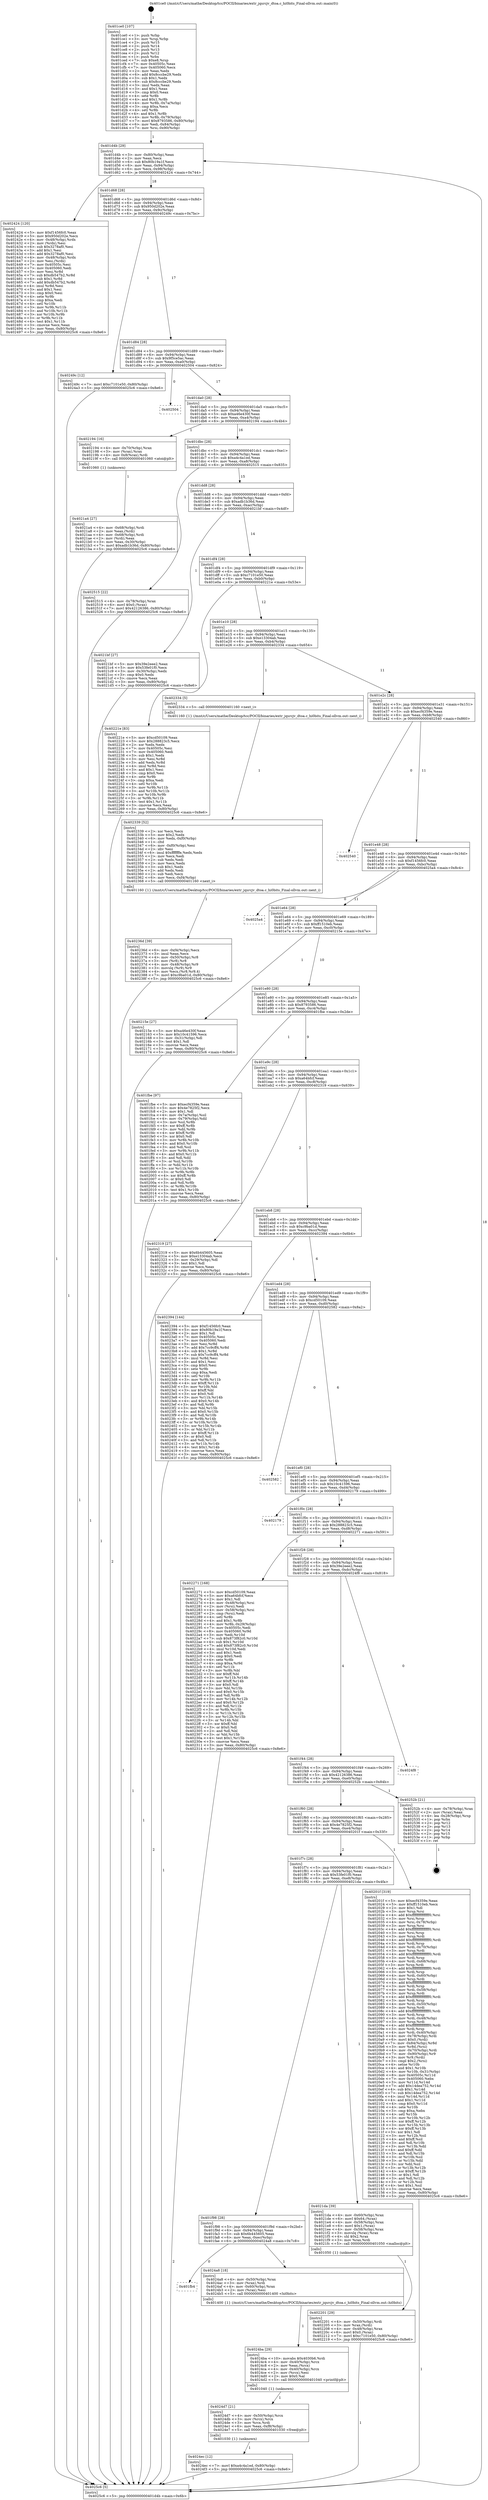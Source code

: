 digraph "0x401ce0" {
  label = "0x401ce0 (/mnt/c/Users/mathe/Desktop/tcc/POCII/binaries/extr_jqsrcjv_dtoa.c_hi0bits_Final-ollvm.out::main(0))"
  labelloc = "t"
  node[shape=record]

  Entry [label="",width=0.3,height=0.3,shape=circle,fillcolor=black,style=filled]
  "0x401d4b" [label="{
     0x401d4b [29]\l
     | [instrs]\l
     &nbsp;&nbsp;0x401d4b \<+3\>: mov -0x80(%rbp),%eax\l
     &nbsp;&nbsp;0x401d4e \<+2\>: mov %eax,%ecx\l
     &nbsp;&nbsp;0x401d50 \<+6\>: sub $0x80b19a1f,%ecx\l
     &nbsp;&nbsp;0x401d56 \<+6\>: mov %eax,-0x94(%rbp)\l
     &nbsp;&nbsp;0x401d5c \<+6\>: mov %ecx,-0x98(%rbp)\l
     &nbsp;&nbsp;0x401d62 \<+6\>: je 0000000000402424 \<main+0x744\>\l
  }"]
  "0x402424" [label="{
     0x402424 [120]\l
     | [instrs]\l
     &nbsp;&nbsp;0x402424 \<+5\>: mov $0xf1456fc0,%eax\l
     &nbsp;&nbsp;0x402429 \<+5\>: mov $0x950d202e,%ecx\l
     &nbsp;&nbsp;0x40242e \<+4\>: mov -0x48(%rbp),%rdx\l
     &nbsp;&nbsp;0x402432 \<+2\>: mov (%rdx),%esi\l
     &nbsp;&nbsp;0x402434 \<+6\>: sub $0x3278af0,%esi\l
     &nbsp;&nbsp;0x40243a \<+3\>: add $0x1,%esi\l
     &nbsp;&nbsp;0x40243d \<+6\>: add $0x3278af0,%esi\l
     &nbsp;&nbsp;0x402443 \<+4\>: mov -0x48(%rbp),%rdx\l
     &nbsp;&nbsp;0x402447 \<+2\>: mov %esi,(%rdx)\l
     &nbsp;&nbsp;0x402449 \<+7\>: mov 0x40505c,%esi\l
     &nbsp;&nbsp;0x402450 \<+7\>: mov 0x405060,%edi\l
     &nbsp;&nbsp;0x402457 \<+3\>: mov %esi,%r8d\l
     &nbsp;&nbsp;0x40245a \<+7\>: sub $0xdb547b2,%r8d\l
     &nbsp;&nbsp;0x402461 \<+4\>: sub $0x1,%r8d\l
     &nbsp;&nbsp;0x402465 \<+7\>: add $0xdb547b2,%r8d\l
     &nbsp;&nbsp;0x40246c \<+4\>: imul %r8d,%esi\l
     &nbsp;&nbsp;0x402470 \<+3\>: and $0x1,%esi\l
     &nbsp;&nbsp;0x402473 \<+3\>: cmp $0x0,%esi\l
     &nbsp;&nbsp;0x402476 \<+4\>: sete %r9b\l
     &nbsp;&nbsp;0x40247a \<+3\>: cmp $0xa,%edi\l
     &nbsp;&nbsp;0x40247d \<+4\>: setl %r10b\l
     &nbsp;&nbsp;0x402481 \<+3\>: mov %r9b,%r11b\l
     &nbsp;&nbsp;0x402484 \<+3\>: and %r10b,%r11b\l
     &nbsp;&nbsp;0x402487 \<+3\>: xor %r10b,%r9b\l
     &nbsp;&nbsp;0x40248a \<+3\>: or %r9b,%r11b\l
     &nbsp;&nbsp;0x40248d \<+4\>: test $0x1,%r11b\l
     &nbsp;&nbsp;0x402491 \<+3\>: cmovne %ecx,%eax\l
     &nbsp;&nbsp;0x402494 \<+3\>: mov %eax,-0x80(%rbp)\l
     &nbsp;&nbsp;0x402497 \<+5\>: jmp 00000000004025c6 \<main+0x8e6\>\l
  }"]
  "0x401d68" [label="{
     0x401d68 [28]\l
     | [instrs]\l
     &nbsp;&nbsp;0x401d68 \<+5\>: jmp 0000000000401d6d \<main+0x8d\>\l
     &nbsp;&nbsp;0x401d6d \<+6\>: mov -0x94(%rbp),%eax\l
     &nbsp;&nbsp;0x401d73 \<+5\>: sub $0x950d202e,%eax\l
     &nbsp;&nbsp;0x401d78 \<+6\>: mov %eax,-0x9c(%rbp)\l
     &nbsp;&nbsp;0x401d7e \<+6\>: je 000000000040249c \<main+0x7bc\>\l
  }"]
  Exit [label="",width=0.3,height=0.3,shape=circle,fillcolor=black,style=filled,peripheries=2]
  "0x40249c" [label="{
     0x40249c [12]\l
     | [instrs]\l
     &nbsp;&nbsp;0x40249c \<+7\>: movl $0xc7101e50,-0x80(%rbp)\l
     &nbsp;&nbsp;0x4024a3 \<+5\>: jmp 00000000004025c6 \<main+0x8e6\>\l
  }"]
  "0x401d84" [label="{
     0x401d84 [28]\l
     | [instrs]\l
     &nbsp;&nbsp;0x401d84 \<+5\>: jmp 0000000000401d89 \<main+0xa9\>\l
     &nbsp;&nbsp;0x401d89 \<+6\>: mov -0x94(%rbp),%eax\l
     &nbsp;&nbsp;0x401d8f \<+5\>: sub $0x9f5ce5ac,%eax\l
     &nbsp;&nbsp;0x401d94 \<+6\>: mov %eax,-0xa0(%rbp)\l
     &nbsp;&nbsp;0x401d9a \<+6\>: je 0000000000402504 \<main+0x824\>\l
  }"]
  "0x4024ec" [label="{
     0x4024ec [12]\l
     | [instrs]\l
     &nbsp;&nbsp;0x4024ec \<+7\>: movl $0xa4c4a1ed,-0x80(%rbp)\l
     &nbsp;&nbsp;0x4024f3 \<+5\>: jmp 00000000004025c6 \<main+0x8e6\>\l
  }"]
  "0x402504" [label="{
     0x402504\l
  }", style=dashed]
  "0x401da0" [label="{
     0x401da0 [28]\l
     | [instrs]\l
     &nbsp;&nbsp;0x401da0 \<+5\>: jmp 0000000000401da5 \<main+0xc5\>\l
     &nbsp;&nbsp;0x401da5 \<+6\>: mov -0x94(%rbp),%eax\l
     &nbsp;&nbsp;0x401dab \<+5\>: sub $0xa46e430f,%eax\l
     &nbsp;&nbsp;0x401db0 \<+6\>: mov %eax,-0xa4(%rbp)\l
     &nbsp;&nbsp;0x401db6 \<+6\>: je 0000000000402194 \<main+0x4b4\>\l
  }"]
  "0x4024d7" [label="{
     0x4024d7 [21]\l
     | [instrs]\l
     &nbsp;&nbsp;0x4024d7 \<+4\>: mov -0x50(%rbp),%rcx\l
     &nbsp;&nbsp;0x4024db \<+3\>: mov (%rcx),%rcx\l
     &nbsp;&nbsp;0x4024de \<+3\>: mov %rcx,%rdi\l
     &nbsp;&nbsp;0x4024e1 \<+6\>: mov %eax,-0xf8(%rbp)\l
     &nbsp;&nbsp;0x4024e7 \<+5\>: call 0000000000401030 \<free@plt\>\l
     | [calls]\l
     &nbsp;&nbsp;0x401030 \{1\} (unknown)\l
  }"]
  "0x402194" [label="{
     0x402194 [16]\l
     | [instrs]\l
     &nbsp;&nbsp;0x402194 \<+4\>: mov -0x70(%rbp),%rax\l
     &nbsp;&nbsp;0x402198 \<+3\>: mov (%rax),%rax\l
     &nbsp;&nbsp;0x40219b \<+4\>: mov 0x8(%rax),%rdi\l
     &nbsp;&nbsp;0x40219f \<+5\>: call 0000000000401060 \<atoi@plt\>\l
     | [calls]\l
     &nbsp;&nbsp;0x401060 \{1\} (unknown)\l
  }"]
  "0x401dbc" [label="{
     0x401dbc [28]\l
     | [instrs]\l
     &nbsp;&nbsp;0x401dbc \<+5\>: jmp 0000000000401dc1 \<main+0xe1\>\l
     &nbsp;&nbsp;0x401dc1 \<+6\>: mov -0x94(%rbp),%eax\l
     &nbsp;&nbsp;0x401dc7 \<+5\>: sub $0xa4c4a1ed,%eax\l
     &nbsp;&nbsp;0x401dcc \<+6\>: mov %eax,-0xa8(%rbp)\l
     &nbsp;&nbsp;0x401dd2 \<+6\>: je 0000000000402515 \<main+0x835\>\l
  }"]
  "0x4024ba" [label="{
     0x4024ba [29]\l
     | [instrs]\l
     &nbsp;&nbsp;0x4024ba \<+10\>: movabs $0x4030b6,%rdi\l
     &nbsp;&nbsp;0x4024c4 \<+4\>: mov -0x40(%rbp),%rcx\l
     &nbsp;&nbsp;0x4024c8 \<+2\>: mov %eax,(%rcx)\l
     &nbsp;&nbsp;0x4024ca \<+4\>: mov -0x40(%rbp),%rcx\l
     &nbsp;&nbsp;0x4024ce \<+2\>: mov (%rcx),%esi\l
     &nbsp;&nbsp;0x4024d0 \<+2\>: mov $0x0,%al\l
     &nbsp;&nbsp;0x4024d2 \<+5\>: call 0000000000401040 \<printf@plt\>\l
     | [calls]\l
     &nbsp;&nbsp;0x401040 \{1\} (unknown)\l
  }"]
  "0x402515" [label="{
     0x402515 [22]\l
     | [instrs]\l
     &nbsp;&nbsp;0x402515 \<+4\>: mov -0x78(%rbp),%rax\l
     &nbsp;&nbsp;0x402519 \<+6\>: movl $0x0,(%rax)\l
     &nbsp;&nbsp;0x40251f \<+7\>: movl $0x42126386,-0x80(%rbp)\l
     &nbsp;&nbsp;0x402526 \<+5\>: jmp 00000000004025c6 \<main+0x8e6\>\l
  }"]
  "0x401dd8" [label="{
     0x401dd8 [28]\l
     | [instrs]\l
     &nbsp;&nbsp;0x401dd8 \<+5\>: jmp 0000000000401ddd \<main+0xfd\>\l
     &nbsp;&nbsp;0x401ddd \<+6\>: mov -0x94(%rbp),%eax\l
     &nbsp;&nbsp;0x401de3 \<+5\>: sub $0xadb1b36d,%eax\l
     &nbsp;&nbsp;0x401de8 \<+6\>: mov %eax,-0xac(%rbp)\l
     &nbsp;&nbsp;0x401dee \<+6\>: je 00000000004021bf \<main+0x4df\>\l
  }"]
  "0x401fb4" [label="{
     0x401fb4\l
  }", style=dashed]
  "0x4021bf" [label="{
     0x4021bf [27]\l
     | [instrs]\l
     &nbsp;&nbsp;0x4021bf \<+5\>: mov $0x39e2eee2,%eax\l
     &nbsp;&nbsp;0x4021c4 \<+5\>: mov $0x53fe01f0,%ecx\l
     &nbsp;&nbsp;0x4021c9 \<+3\>: mov -0x30(%rbp),%edx\l
     &nbsp;&nbsp;0x4021cc \<+3\>: cmp $0x0,%edx\l
     &nbsp;&nbsp;0x4021cf \<+3\>: cmove %ecx,%eax\l
     &nbsp;&nbsp;0x4021d2 \<+3\>: mov %eax,-0x80(%rbp)\l
     &nbsp;&nbsp;0x4021d5 \<+5\>: jmp 00000000004025c6 \<main+0x8e6\>\l
  }"]
  "0x401df4" [label="{
     0x401df4 [28]\l
     | [instrs]\l
     &nbsp;&nbsp;0x401df4 \<+5\>: jmp 0000000000401df9 \<main+0x119\>\l
     &nbsp;&nbsp;0x401df9 \<+6\>: mov -0x94(%rbp),%eax\l
     &nbsp;&nbsp;0x401dff \<+5\>: sub $0xc7101e50,%eax\l
     &nbsp;&nbsp;0x401e04 \<+6\>: mov %eax,-0xb0(%rbp)\l
     &nbsp;&nbsp;0x401e0a \<+6\>: je 000000000040221e \<main+0x53e\>\l
  }"]
  "0x4024a8" [label="{
     0x4024a8 [18]\l
     | [instrs]\l
     &nbsp;&nbsp;0x4024a8 \<+4\>: mov -0x50(%rbp),%rax\l
     &nbsp;&nbsp;0x4024ac \<+3\>: mov (%rax),%rdi\l
     &nbsp;&nbsp;0x4024af \<+4\>: mov -0x60(%rbp),%rax\l
     &nbsp;&nbsp;0x4024b3 \<+2\>: mov (%rax),%esi\l
     &nbsp;&nbsp;0x4024b5 \<+5\>: call 0000000000401400 \<hi0bits\>\l
     | [calls]\l
     &nbsp;&nbsp;0x401400 \{1\} (/mnt/c/Users/mathe/Desktop/tcc/POCII/binaries/extr_jqsrcjv_dtoa.c_hi0bits_Final-ollvm.out::hi0bits)\l
  }"]
  "0x40221e" [label="{
     0x40221e [83]\l
     | [instrs]\l
     &nbsp;&nbsp;0x40221e \<+5\>: mov $0xcd50109,%eax\l
     &nbsp;&nbsp;0x402223 \<+5\>: mov $0x288823c5,%ecx\l
     &nbsp;&nbsp;0x402228 \<+2\>: xor %edx,%edx\l
     &nbsp;&nbsp;0x40222a \<+7\>: mov 0x40505c,%esi\l
     &nbsp;&nbsp;0x402231 \<+7\>: mov 0x405060,%edi\l
     &nbsp;&nbsp;0x402238 \<+3\>: sub $0x1,%edx\l
     &nbsp;&nbsp;0x40223b \<+3\>: mov %esi,%r8d\l
     &nbsp;&nbsp;0x40223e \<+3\>: add %edx,%r8d\l
     &nbsp;&nbsp;0x402241 \<+4\>: imul %r8d,%esi\l
     &nbsp;&nbsp;0x402245 \<+3\>: and $0x1,%esi\l
     &nbsp;&nbsp;0x402248 \<+3\>: cmp $0x0,%esi\l
     &nbsp;&nbsp;0x40224b \<+4\>: sete %r9b\l
     &nbsp;&nbsp;0x40224f \<+3\>: cmp $0xa,%edi\l
     &nbsp;&nbsp;0x402252 \<+4\>: setl %r10b\l
     &nbsp;&nbsp;0x402256 \<+3\>: mov %r9b,%r11b\l
     &nbsp;&nbsp;0x402259 \<+3\>: and %r10b,%r11b\l
     &nbsp;&nbsp;0x40225c \<+3\>: xor %r10b,%r9b\l
     &nbsp;&nbsp;0x40225f \<+3\>: or %r9b,%r11b\l
     &nbsp;&nbsp;0x402262 \<+4\>: test $0x1,%r11b\l
     &nbsp;&nbsp;0x402266 \<+3\>: cmovne %ecx,%eax\l
     &nbsp;&nbsp;0x402269 \<+3\>: mov %eax,-0x80(%rbp)\l
     &nbsp;&nbsp;0x40226c \<+5\>: jmp 00000000004025c6 \<main+0x8e6\>\l
  }"]
  "0x401e10" [label="{
     0x401e10 [28]\l
     | [instrs]\l
     &nbsp;&nbsp;0x401e10 \<+5\>: jmp 0000000000401e15 \<main+0x135\>\l
     &nbsp;&nbsp;0x401e15 \<+6\>: mov -0x94(%rbp),%eax\l
     &nbsp;&nbsp;0x401e1b \<+5\>: sub $0xe13304ab,%eax\l
     &nbsp;&nbsp;0x401e20 \<+6\>: mov %eax,-0xb4(%rbp)\l
     &nbsp;&nbsp;0x401e26 \<+6\>: je 0000000000402334 \<main+0x654\>\l
  }"]
  "0x40236d" [label="{
     0x40236d [39]\l
     | [instrs]\l
     &nbsp;&nbsp;0x40236d \<+6\>: mov -0xf4(%rbp),%ecx\l
     &nbsp;&nbsp;0x402373 \<+3\>: imul %eax,%ecx\l
     &nbsp;&nbsp;0x402376 \<+4\>: mov -0x50(%rbp),%r8\l
     &nbsp;&nbsp;0x40237a \<+3\>: mov (%r8),%r8\l
     &nbsp;&nbsp;0x40237d \<+4\>: mov -0x48(%rbp),%r9\l
     &nbsp;&nbsp;0x402381 \<+3\>: movslq (%r9),%r9\l
     &nbsp;&nbsp;0x402384 \<+4\>: mov %ecx,(%r8,%r9,4)\l
     &nbsp;&nbsp;0x402388 \<+7\>: movl $0xc9ba01d,-0x80(%rbp)\l
     &nbsp;&nbsp;0x40238f \<+5\>: jmp 00000000004025c6 \<main+0x8e6\>\l
  }"]
  "0x402334" [label="{
     0x402334 [5]\l
     | [instrs]\l
     &nbsp;&nbsp;0x402334 \<+5\>: call 0000000000401160 \<next_i\>\l
     | [calls]\l
     &nbsp;&nbsp;0x401160 \{1\} (/mnt/c/Users/mathe/Desktop/tcc/POCII/binaries/extr_jqsrcjv_dtoa.c_hi0bits_Final-ollvm.out::next_i)\l
  }"]
  "0x401e2c" [label="{
     0x401e2c [28]\l
     | [instrs]\l
     &nbsp;&nbsp;0x401e2c \<+5\>: jmp 0000000000401e31 \<main+0x151\>\l
     &nbsp;&nbsp;0x401e31 \<+6\>: mov -0x94(%rbp),%eax\l
     &nbsp;&nbsp;0x401e37 \<+5\>: sub $0xecf4359e,%eax\l
     &nbsp;&nbsp;0x401e3c \<+6\>: mov %eax,-0xb8(%rbp)\l
     &nbsp;&nbsp;0x401e42 \<+6\>: je 0000000000402540 \<main+0x860\>\l
  }"]
  "0x402339" [label="{
     0x402339 [52]\l
     | [instrs]\l
     &nbsp;&nbsp;0x402339 \<+2\>: xor %ecx,%ecx\l
     &nbsp;&nbsp;0x40233b \<+5\>: mov $0x2,%edx\l
     &nbsp;&nbsp;0x402340 \<+6\>: mov %edx,-0xf0(%rbp)\l
     &nbsp;&nbsp;0x402346 \<+1\>: cltd\l
     &nbsp;&nbsp;0x402347 \<+6\>: mov -0xf0(%rbp),%esi\l
     &nbsp;&nbsp;0x40234d \<+2\>: idiv %esi\l
     &nbsp;&nbsp;0x40234f \<+6\>: imul $0xfffffffe,%edx,%edx\l
     &nbsp;&nbsp;0x402355 \<+2\>: mov %ecx,%edi\l
     &nbsp;&nbsp;0x402357 \<+2\>: sub %edx,%edi\l
     &nbsp;&nbsp;0x402359 \<+2\>: mov %ecx,%edx\l
     &nbsp;&nbsp;0x40235b \<+3\>: sub $0x1,%edx\l
     &nbsp;&nbsp;0x40235e \<+2\>: add %edx,%edi\l
     &nbsp;&nbsp;0x402360 \<+2\>: sub %edi,%ecx\l
     &nbsp;&nbsp;0x402362 \<+6\>: mov %ecx,-0xf4(%rbp)\l
     &nbsp;&nbsp;0x402368 \<+5\>: call 0000000000401160 \<next_i\>\l
     | [calls]\l
     &nbsp;&nbsp;0x401160 \{1\} (/mnt/c/Users/mathe/Desktop/tcc/POCII/binaries/extr_jqsrcjv_dtoa.c_hi0bits_Final-ollvm.out::next_i)\l
  }"]
  "0x402540" [label="{
     0x402540\l
  }", style=dashed]
  "0x401e48" [label="{
     0x401e48 [28]\l
     | [instrs]\l
     &nbsp;&nbsp;0x401e48 \<+5\>: jmp 0000000000401e4d \<main+0x16d\>\l
     &nbsp;&nbsp;0x401e4d \<+6\>: mov -0x94(%rbp),%eax\l
     &nbsp;&nbsp;0x401e53 \<+5\>: sub $0xf1456fc0,%eax\l
     &nbsp;&nbsp;0x401e58 \<+6\>: mov %eax,-0xbc(%rbp)\l
     &nbsp;&nbsp;0x401e5e \<+6\>: je 00000000004025a4 \<main+0x8c4\>\l
  }"]
  "0x402201" [label="{
     0x402201 [29]\l
     | [instrs]\l
     &nbsp;&nbsp;0x402201 \<+4\>: mov -0x50(%rbp),%rdi\l
     &nbsp;&nbsp;0x402205 \<+3\>: mov %rax,(%rdi)\l
     &nbsp;&nbsp;0x402208 \<+4\>: mov -0x48(%rbp),%rax\l
     &nbsp;&nbsp;0x40220c \<+6\>: movl $0x0,(%rax)\l
     &nbsp;&nbsp;0x402212 \<+7\>: movl $0xc7101e50,-0x80(%rbp)\l
     &nbsp;&nbsp;0x402219 \<+5\>: jmp 00000000004025c6 \<main+0x8e6\>\l
  }"]
  "0x4025a4" [label="{
     0x4025a4\l
  }", style=dashed]
  "0x401e64" [label="{
     0x401e64 [28]\l
     | [instrs]\l
     &nbsp;&nbsp;0x401e64 \<+5\>: jmp 0000000000401e69 \<main+0x189\>\l
     &nbsp;&nbsp;0x401e69 \<+6\>: mov -0x94(%rbp),%eax\l
     &nbsp;&nbsp;0x401e6f \<+5\>: sub $0xff1510eb,%eax\l
     &nbsp;&nbsp;0x401e74 \<+6\>: mov %eax,-0xc0(%rbp)\l
     &nbsp;&nbsp;0x401e7a \<+6\>: je 000000000040215e \<main+0x47e\>\l
  }"]
  "0x401f98" [label="{
     0x401f98 [28]\l
     | [instrs]\l
     &nbsp;&nbsp;0x401f98 \<+5\>: jmp 0000000000401f9d \<main+0x2bd\>\l
     &nbsp;&nbsp;0x401f9d \<+6\>: mov -0x94(%rbp),%eax\l
     &nbsp;&nbsp;0x401fa3 \<+5\>: sub $0x6b445605,%eax\l
     &nbsp;&nbsp;0x401fa8 \<+6\>: mov %eax,-0xec(%rbp)\l
     &nbsp;&nbsp;0x401fae \<+6\>: je 00000000004024a8 \<main+0x7c8\>\l
  }"]
  "0x40215e" [label="{
     0x40215e [27]\l
     | [instrs]\l
     &nbsp;&nbsp;0x40215e \<+5\>: mov $0xa46e430f,%eax\l
     &nbsp;&nbsp;0x402163 \<+5\>: mov $0x10c41596,%ecx\l
     &nbsp;&nbsp;0x402168 \<+3\>: mov -0x31(%rbp),%dl\l
     &nbsp;&nbsp;0x40216b \<+3\>: test $0x1,%dl\l
     &nbsp;&nbsp;0x40216e \<+3\>: cmovne %ecx,%eax\l
     &nbsp;&nbsp;0x402171 \<+3\>: mov %eax,-0x80(%rbp)\l
     &nbsp;&nbsp;0x402174 \<+5\>: jmp 00000000004025c6 \<main+0x8e6\>\l
  }"]
  "0x401e80" [label="{
     0x401e80 [28]\l
     | [instrs]\l
     &nbsp;&nbsp;0x401e80 \<+5\>: jmp 0000000000401e85 \<main+0x1a5\>\l
     &nbsp;&nbsp;0x401e85 \<+6\>: mov -0x94(%rbp),%eax\l
     &nbsp;&nbsp;0x401e8b \<+5\>: sub $0x8793586,%eax\l
     &nbsp;&nbsp;0x401e90 \<+6\>: mov %eax,-0xc4(%rbp)\l
     &nbsp;&nbsp;0x401e96 \<+6\>: je 0000000000401fbe \<main+0x2de\>\l
  }"]
  "0x4021da" [label="{
     0x4021da [39]\l
     | [instrs]\l
     &nbsp;&nbsp;0x4021da \<+4\>: mov -0x60(%rbp),%rax\l
     &nbsp;&nbsp;0x4021de \<+6\>: movl $0x64,(%rax)\l
     &nbsp;&nbsp;0x4021e4 \<+4\>: mov -0x58(%rbp),%rax\l
     &nbsp;&nbsp;0x4021e8 \<+6\>: movl $0x1,(%rax)\l
     &nbsp;&nbsp;0x4021ee \<+4\>: mov -0x58(%rbp),%rax\l
     &nbsp;&nbsp;0x4021f2 \<+3\>: movslq (%rax),%rax\l
     &nbsp;&nbsp;0x4021f5 \<+4\>: shl $0x2,%rax\l
     &nbsp;&nbsp;0x4021f9 \<+3\>: mov %rax,%rdi\l
     &nbsp;&nbsp;0x4021fc \<+5\>: call 0000000000401050 \<malloc@plt\>\l
     | [calls]\l
     &nbsp;&nbsp;0x401050 \{1\} (unknown)\l
  }"]
  "0x401fbe" [label="{
     0x401fbe [97]\l
     | [instrs]\l
     &nbsp;&nbsp;0x401fbe \<+5\>: mov $0xecf4359e,%eax\l
     &nbsp;&nbsp;0x401fc3 \<+5\>: mov $0x4e7825f2,%ecx\l
     &nbsp;&nbsp;0x401fc8 \<+2\>: mov $0x1,%dl\l
     &nbsp;&nbsp;0x401fca \<+4\>: mov -0x7a(%rbp),%sil\l
     &nbsp;&nbsp;0x401fce \<+4\>: mov -0x79(%rbp),%dil\l
     &nbsp;&nbsp;0x401fd2 \<+3\>: mov %sil,%r8b\l
     &nbsp;&nbsp;0x401fd5 \<+4\>: xor $0xff,%r8b\l
     &nbsp;&nbsp;0x401fd9 \<+3\>: mov %dil,%r9b\l
     &nbsp;&nbsp;0x401fdc \<+4\>: xor $0xff,%r9b\l
     &nbsp;&nbsp;0x401fe0 \<+3\>: xor $0x0,%dl\l
     &nbsp;&nbsp;0x401fe3 \<+3\>: mov %r8b,%r10b\l
     &nbsp;&nbsp;0x401fe6 \<+4\>: and $0x0,%r10b\l
     &nbsp;&nbsp;0x401fea \<+3\>: and %dl,%sil\l
     &nbsp;&nbsp;0x401fed \<+3\>: mov %r9b,%r11b\l
     &nbsp;&nbsp;0x401ff0 \<+4\>: and $0x0,%r11b\l
     &nbsp;&nbsp;0x401ff4 \<+3\>: and %dl,%dil\l
     &nbsp;&nbsp;0x401ff7 \<+3\>: or %sil,%r10b\l
     &nbsp;&nbsp;0x401ffa \<+3\>: or %dil,%r11b\l
     &nbsp;&nbsp;0x401ffd \<+3\>: xor %r11b,%r10b\l
     &nbsp;&nbsp;0x402000 \<+3\>: or %r9b,%r8b\l
     &nbsp;&nbsp;0x402003 \<+4\>: xor $0xff,%r8b\l
     &nbsp;&nbsp;0x402007 \<+3\>: or $0x0,%dl\l
     &nbsp;&nbsp;0x40200a \<+3\>: and %dl,%r8b\l
     &nbsp;&nbsp;0x40200d \<+3\>: or %r8b,%r10b\l
     &nbsp;&nbsp;0x402010 \<+4\>: test $0x1,%r10b\l
     &nbsp;&nbsp;0x402014 \<+3\>: cmovne %ecx,%eax\l
     &nbsp;&nbsp;0x402017 \<+3\>: mov %eax,-0x80(%rbp)\l
     &nbsp;&nbsp;0x40201a \<+5\>: jmp 00000000004025c6 \<main+0x8e6\>\l
  }"]
  "0x401e9c" [label="{
     0x401e9c [28]\l
     | [instrs]\l
     &nbsp;&nbsp;0x401e9c \<+5\>: jmp 0000000000401ea1 \<main+0x1c1\>\l
     &nbsp;&nbsp;0x401ea1 \<+6\>: mov -0x94(%rbp),%eax\l
     &nbsp;&nbsp;0x401ea7 \<+5\>: sub $0xa64bfcf,%eax\l
     &nbsp;&nbsp;0x401eac \<+6\>: mov %eax,-0xc8(%rbp)\l
     &nbsp;&nbsp;0x401eb2 \<+6\>: je 0000000000402319 \<main+0x639\>\l
  }"]
  "0x4025c6" [label="{
     0x4025c6 [5]\l
     | [instrs]\l
     &nbsp;&nbsp;0x4025c6 \<+5\>: jmp 0000000000401d4b \<main+0x6b\>\l
  }"]
  "0x401ce0" [label="{
     0x401ce0 [107]\l
     | [instrs]\l
     &nbsp;&nbsp;0x401ce0 \<+1\>: push %rbp\l
     &nbsp;&nbsp;0x401ce1 \<+3\>: mov %rsp,%rbp\l
     &nbsp;&nbsp;0x401ce4 \<+2\>: push %r15\l
     &nbsp;&nbsp;0x401ce6 \<+2\>: push %r14\l
     &nbsp;&nbsp;0x401ce8 \<+2\>: push %r13\l
     &nbsp;&nbsp;0x401cea \<+2\>: push %r12\l
     &nbsp;&nbsp;0x401cec \<+1\>: push %rbx\l
     &nbsp;&nbsp;0x401ced \<+7\>: sub $0xe8,%rsp\l
     &nbsp;&nbsp;0x401cf4 \<+7\>: mov 0x40505c,%eax\l
     &nbsp;&nbsp;0x401cfb \<+7\>: mov 0x405060,%ecx\l
     &nbsp;&nbsp;0x401d02 \<+2\>: mov %eax,%edx\l
     &nbsp;&nbsp;0x401d04 \<+6\>: add $0x8cccbe29,%edx\l
     &nbsp;&nbsp;0x401d0a \<+3\>: sub $0x1,%edx\l
     &nbsp;&nbsp;0x401d0d \<+6\>: sub $0x8cccbe29,%edx\l
     &nbsp;&nbsp;0x401d13 \<+3\>: imul %edx,%eax\l
     &nbsp;&nbsp;0x401d16 \<+3\>: and $0x1,%eax\l
     &nbsp;&nbsp;0x401d19 \<+3\>: cmp $0x0,%eax\l
     &nbsp;&nbsp;0x401d1c \<+4\>: sete %r8b\l
     &nbsp;&nbsp;0x401d20 \<+4\>: and $0x1,%r8b\l
     &nbsp;&nbsp;0x401d24 \<+4\>: mov %r8b,-0x7a(%rbp)\l
     &nbsp;&nbsp;0x401d28 \<+3\>: cmp $0xa,%ecx\l
     &nbsp;&nbsp;0x401d2b \<+4\>: setl %r8b\l
     &nbsp;&nbsp;0x401d2f \<+4\>: and $0x1,%r8b\l
     &nbsp;&nbsp;0x401d33 \<+4\>: mov %r8b,-0x79(%rbp)\l
     &nbsp;&nbsp;0x401d37 \<+7\>: movl $0x8793586,-0x80(%rbp)\l
     &nbsp;&nbsp;0x401d3e \<+6\>: mov %edi,-0x84(%rbp)\l
     &nbsp;&nbsp;0x401d44 \<+7\>: mov %rsi,-0x90(%rbp)\l
  }"]
  "0x4021a4" [label="{
     0x4021a4 [27]\l
     | [instrs]\l
     &nbsp;&nbsp;0x4021a4 \<+4\>: mov -0x68(%rbp),%rdi\l
     &nbsp;&nbsp;0x4021a8 \<+2\>: mov %eax,(%rdi)\l
     &nbsp;&nbsp;0x4021aa \<+4\>: mov -0x68(%rbp),%rdi\l
     &nbsp;&nbsp;0x4021ae \<+2\>: mov (%rdi),%eax\l
     &nbsp;&nbsp;0x4021b0 \<+3\>: mov %eax,-0x30(%rbp)\l
     &nbsp;&nbsp;0x4021b3 \<+7\>: movl $0xadb1b36d,-0x80(%rbp)\l
     &nbsp;&nbsp;0x4021ba \<+5\>: jmp 00000000004025c6 \<main+0x8e6\>\l
  }"]
  "0x402319" [label="{
     0x402319 [27]\l
     | [instrs]\l
     &nbsp;&nbsp;0x402319 \<+5\>: mov $0x6b445605,%eax\l
     &nbsp;&nbsp;0x40231e \<+5\>: mov $0xe13304ab,%ecx\l
     &nbsp;&nbsp;0x402323 \<+3\>: mov -0x29(%rbp),%dl\l
     &nbsp;&nbsp;0x402326 \<+3\>: test $0x1,%dl\l
     &nbsp;&nbsp;0x402329 \<+3\>: cmovne %ecx,%eax\l
     &nbsp;&nbsp;0x40232c \<+3\>: mov %eax,-0x80(%rbp)\l
     &nbsp;&nbsp;0x40232f \<+5\>: jmp 00000000004025c6 \<main+0x8e6\>\l
  }"]
  "0x401eb8" [label="{
     0x401eb8 [28]\l
     | [instrs]\l
     &nbsp;&nbsp;0x401eb8 \<+5\>: jmp 0000000000401ebd \<main+0x1dd\>\l
     &nbsp;&nbsp;0x401ebd \<+6\>: mov -0x94(%rbp),%eax\l
     &nbsp;&nbsp;0x401ec3 \<+5\>: sub $0xc9ba01d,%eax\l
     &nbsp;&nbsp;0x401ec8 \<+6\>: mov %eax,-0xcc(%rbp)\l
     &nbsp;&nbsp;0x401ece \<+6\>: je 0000000000402394 \<main+0x6b4\>\l
  }"]
  "0x401f7c" [label="{
     0x401f7c [28]\l
     | [instrs]\l
     &nbsp;&nbsp;0x401f7c \<+5\>: jmp 0000000000401f81 \<main+0x2a1\>\l
     &nbsp;&nbsp;0x401f81 \<+6\>: mov -0x94(%rbp),%eax\l
     &nbsp;&nbsp;0x401f87 \<+5\>: sub $0x53fe01f0,%eax\l
     &nbsp;&nbsp;0x401f8c \<+6\>: mov %eax,-0xe8(%rbp)\l
     &nbsp;&nbsp;0x401f92 \<+6\>: je 00000000004021da \<main+0x4fa\>\l
  }"]
  "0x402394" [label="{
     0x402394 [144]\l
     | [instrs]\l
     &nbsp;&nbsp;0x402394 \<+5\>: mov $0xf1456fc0,%eax\l
     &nbsp;&nbsp;0x402399 \<+5\>: mov $0x80b19a1f,%ecx\l
     &nbsp;&nbsp;0x40239e \<+2\>: mov $0x1,%dl\l
     &nbsp;&nbsp;0x4023a0 \<+7\>: mov 0x40505c,%esi\l
     &nbsp;&nbsp;0x4023a7 \<+7\>: mov 0x405060,%edi\l
     &nbsp;&nbsp;0x4023ae \<+3\>: mov %esi,%r8d\l
     &nbsp;&nbsp;0x4023b1 \<+7\>: add $0x7cc9cff4,%r8d\l
     &nbsp;&nbsp;0x4023b8 \<+4\>: sub $0x1,%r8d\l
     &nbsp;&nbsp;0x4023bc \<+7\>: sub $0x7cc9cff4,%r8d\l
     &nbsp;&nbsp;0x4023c3 \<+4\>: imul %r8d,%esi\l
     &nbsp;&nbsp;0x4023c7 \<+3\>: and $0x1,%esi\l
     &nbsp;&nbsp;0x4023ca \<+3\>: cmp $0x0,%esi\l
     &nbsp;&nbsp;0x4023cd \<+4\>: sete %r9b\l
     &nbsp;&nbsp;0x4023d1 \<+3\>: cmp $0xa,%edi\l
     &nbsp;&nbsp;0x4023d4 \<+4\>: setl %r10b\l
     &nbsp;&nbsp;0x4023d8 \<+3\>: mov %r9b,%r11b\l
     &nbsp;&nbsp;0x4023db \<+4\>: xor $0xff,%r11b\l
     &nbsp;&nbsp;0x4023df \<+3\>: mov %r10b,%bl\l
     &nbsp;&nbsp;0x4023e2 \<+3\>: xor $0xff,%bl\l
     &nbsp;&nbsp;0x4023e5 \<+3\>: xor $0x0,%dl\l
     &nbsp;&nbsp;0x4023e8 \<+3\>: mov %r11b,%r14b\l
     &nbsp;&nbsp;0x4023eb \<+4\>: and $0x0,%r14b\l
     &nbsp;&nbsp;0x4023ef \<+3\>: and %dl,%r9b\l
     &nbsp;&nbsp;0x4023f2 \<+3\>: mov %bl,%r15b\l
     &nbsp;&nbsp;0x4023f5 \<+4\>: and $0x0,%r15b\l
     &nbsp;&nbsp;0x4023f9 \<+3\>: and %dl,%r10b\l
     &nbsp;&nbsp;0x4023fc \<+3\>: or %r9b,%r14b\l
     &nbsp;&nbsp;0x4023ff \<+3\>: or %r10b,%r15b\l
     &nbsp;&nbsp;0x402402 \<+3\>: xor %r15b,%r14b\l
     &nbsp;&nbsp;0x402405 \<+3\>: or %bl,%r11b\l
     &nbsp;&nbsp;0x402408 \<+4\>: xor $0xff,%r11b\l
     &nbsp;&nbsp;0x40240c \<+3\>: or $0x0,%dl\l
     &nbsp;&nbsp;0x40240f \<+3\>: and %dl,%r11b\l
     &nbsp;&nbsp;0x402412 \<+3\>: or %r11b,%r14b\l
     &nbsp;&nbsp;0x402415 \<+4\>: test $0x1,%r14b\l
     &nbsp;&nbsp;0x402419 \<+3\>: cmovne %ecx,%eax\l
     &nbsp;&nbsp;0x40241c \<+3\>: mov %eax,-0x80(%rbp)\l
     &nbsp;&nbsp;0x40241f \<+5\>: jmp 00000000004025c6 \<main+0x8e6\>\l
  }"]
  "0x401ed4" [label="{
     0x401ed4 [28]\l
     | [instrs]\l
     &nbsp;&nbsp;0x401ed4 \<+5\>: jmp 0000000000401ed9 \<main+0x1f9\>\l
     &nbsp;&nbsp;0x401ed9 \<+6\>: mov -0x94(%rbp),%eax\l
     &nbsp;&nbsp;0x401edf \<+5\>: sub $0xcd50109,%eax\l
     &nbsp;&nbsp;0x401ee4 \<+6\>: mov %eax,-0xd0(%rbp)\l
     &nbsp;&nbsp;0x401eea \<+6\>: je 0000000000402582 \<main+0x8a2\>\l
  }"]
  "0x40201f" [label="{
     0x40201f [319]\l
     | [instrs]\l
     &nbsp;&nbsp;0x40201f \<+5\>: mov $0xecf4359e,%eax\l
     &nbsp;&nbsp;0x402024 \<+5\>: mov $0xff1510eb,%ecx\l
     &nbsp;&nbsp;0x402029 \<+2\>: mov $0x1,%dl\l
     &nbsp;&nbsp;0x40202b \<+3\>: mov %rsp,%rsi\l
     &nbsp;&nbsp;0x40202e \<+4\>: add $0xfffffffffffffff0,%rsi\l
     &nbsp;&nbsp;0x402032 \<+3\>: mov %rsi,%rsp\l
     &nbsp;&nbsp;0x402035 \<+4\>: mov %rsi,-0x78(%rbp)\l
     &nbsp;&nbsp;0x402039 \<+3\>: mov %rsp,%rsi\l
     &nbsp;&nbsp;0x40203c \<+4\>: add $0xfffffffffffffff0,%rsi\l
     &nbsp;&nbsp;0x402040 \<+3\>: mov %rsi,%rsp\l
     &nbsp;&nbsp;0x402043 \<+3\>: mov %rsp,%rdi\l
     &nbsp;&nbsp;0x402046 \<+4\>: add $0xfffffffffffffff0,%rdi\l
     &nbsp;&nbsp;0x40204a \<+3\>: mov %rdi,%rsp\l
     &nbsp;&nbsp;0x40204d \<+4\>: mov %rdi,-0x70(%rbp)\l
     &nbsp;&nbsp;0x402051 \<+3\>: mov %rsp,%rdi\l
     &nbsp;&nbsp;0x402054 \<+4\>: add $0xfffffffffffffff0,%rdi\l
     &nbsp;&nbsp;0x402058 \<+3\>: mov %rdi,%rsp\l
     &nbsp;&nbsp;0x40205b \<+4\>: mov %rdi,-0x68(%rbp)\l
     &nbsp;&nbsp;0x40205f \<+3\>: mov %rsp,%rdi\l
     &nbsp;&nbsp;0x402062 \<+4\>: add $0xfffffffffffffff0,%rdi\l
     &nbsp;&nbsp;0x402066 \<+3\>: mov %rdi,%rsp\l
     &nbsp;&nbsp;0x402069 \<+4\>: mov %rdi,-0x60(%rbp)\l
     &nbsp;&nbsp;0x40206d \<+3\>: mov %rsp,%rdi\l
     &nbsp;&nbsp;0x402070 \<+4\>: add $0xfffffffffffffff0,%rdi\l
     &nbsp;&nbsp;0x402074 \<+3\>: mov %rdi,%rsp\l
     &nbsp;&nbsp;0x402077 \<+4\>: mov %rdi,-0x58(%rbp)\l
     &nbsp;&nbsp;0x40207b \<+3\>: mov %rsp,%rdi\l
     &nbsp;&nbsp;0x40207e \<+4\>: add $0xfffffffffffffff0,%rdi\l
     &nbsp;&nbsp;0x402082 \<+3\>: mov %rdi,%rsp\l
     &nbsp;&nbsp;0x402085 \<+4\>: mov %rdi,-0x50(%rbp)\l
     &nbsp;&nbsp;0x402089 \<+3\>: mov %rsp,%rdi\l
     &nbsp;&nbsp;0x40208c \<+4\>: add $0xfffffffffffffff0,%rdi\l
     &nbsp;&nbsp;0x402090 \<+3\>: mov %rdi,%rsp\l
     &nbsp;&nbsp;0x402093 \<+4\>: mov %rdi,-0x48(%rbp)\l
     &nbsp;&nbsp;0x402097 \<+3\>: mov %rsp,%rdi\l
     &nbsp;&nbsp;0x40209a \<+4\>: add $0xfffffffffffffff0,%rdi\l
     &nbsp;&nbsp;0x40209e \<+3\>: mov %rdi,%rsp\l
     &nbsp;&nbsp;0x4020a1 \<+4\>: mov %rdi,-0x40(%rbp)\l
     &nbsp;&nbsp;0x4020a5 \<+4\>: mov -0x78(%rbp),%rdi\l
     &nbsp;&nbsp;0x4020a9 \<+6\>: movl $0x0,(%rdi)\l
     &nbsp;&nbsp;0x4020af \<+7\>: mov -0x84(%rbp),%r8d\l
     &nbsp;&nbsp;0x4020b6 \<+3\>: mov %r8d,(%rsi)\l
     &nbsp;&nbsp;0x4020b9 \<+4\>: mov -0x70(%rbp),%rdi\l
     &nbsp;&nbsp;0x4020bd \<+7\>: mov -0x90(%rbp),%r9\l
     &nbsp;&nbsp;0x4020c4 \<+3\>: mov %r9,(%rdi)\l
     &nbsp;&nbsp;0x4020c7 \<+3\>: cmpl $0x2,(%rsi)\l
     &nbsp;&nbsp;0x4020ca \<+4\>: setne %r10b\l
     &nbsp;&nbsp;0x4020ce \<+4\>: and $0x1,%r10b\l
     &nbsp;&nbsp;0x4020d2 \<+4\>: mov %r10b,-0x31(%rbp)\l
     &nbsp;&nbsp;0x4020d6 \<+8\>: mov 0x40505c,%r11d\l
     &nbsp;&nbsp;0x4020de \<+7\>: mov 0x405060,%ebx\l
     &nbsp;&nbsp;0x4020e5 \<+3\>: mov %r11d,%r14d\l
     &nbsp;&nbsp;0x4020e8 \<+7\>: add $0x14dea752,%r14d\l
     &nbsp;&nbsp;0x4020ef \<+4\>: sub $0x1,%r14d\l
     &nbsp;&nbsp;0x4020f3 \<+7\>: sub $0x14dea752,%r14d\l
     &nbsp;&nbsp;0x4020fa \<+4\>: imul %r14d,%r11d\l
     &nbsp;&nbsp;0x4020fe \<+4\>: and $0x1,%r11d\l
     &nbsp;&nbsp;0x402102 \<+4\>: cmp $0x0,%r11d\l
     &nbsp;&nbsp;0x402106 \<+4\>: sete %r10b\l
     &nbsp;&nbsp;0x40210a \<+3\>: cmp $0xa,%ebx\l
     &nbsp;&nbsp;0x40210d \<+4\>: setl %r15b\l
     &nbsp;&nbsp;0x402111 \<+3\>: mov %r10b,%r12b\l
     &nbsp;&nbsp;0x402114 \<+4\>: xor $0xff,%r12b\l
     &nbsp;&nbsp;0x402118 \<+3\>: mov %r15b,%r13b\l
     &nbsp;&nbsp;0x40211b \<+4\>: xor $0xff,%r13b\l
     &nbsp;&nbsp;0x40211f \<+3\>: xor $0x1,%dl\l
     &nbsp;&nbsp;0x402122 \<+3\>: mov %r12b,%sil\l
     &nbsp;&nbsp;0x402125 \<+4\>: and $0xff,%sil\l
     &nbsp;&nbsp;0x402129 \<+3\>: and %dl,%r10b\l
     &nbsp;&nbsp;0x40212c \<+3\>: mov %r13b,%dil\l
     &nbsp;&nbsp;0x40212f \<+4\>: and $0xff,%dil\l
     &nbsp;&nbsp;0x402133 \<+3\>: and %dl,%r15b\l
     &nbsp;&nbsp;0x402136 \<+3\>: or %r10b,%sil\l
     &nbsp;&nbsp;0x402139 \<+3\>: or %r15b,%dil\l
     &nbsp;&nbsp;0x40213c \<+3\>: xor %dil,%sil\l
     &nbsp;&nbsp;0x40213f \<+3\>: or %r13b,%r12b\l
     &nbsp;&nbsp;0x402142 \<+4\>: xor $0xff,%r12b\l
     &nbsp;&nbsp;0x402146 \<+3\>: or $0x1,%dl\l
     &nbsp;&nbsp;0x402149 \<+3\>: and %dl,%r12b\l
     &nbsp;&nbsp;0x40214c \<+3\>: or %r12b,%sil\l
     &nbsp;&nbsp;0x40214f \<+4\>: test $0x1,%sil\l
     &nbsp;&nbsp;0x402153 \<+3\>: cmovne %ecx,%eax\l
     &nbsp;&nbsp;0x402156 \<+3\>: mov %eax,-0x80(%rbp)\l
     &nbsp;&nbsp;0x402159 \<+5\>: jmp 00000000004025c6 \<main+0x8e6\>\l
  }"]
  "0x402582" [label="{
     0x402582\l
  }", style=dashed]
  "0x401ef0" [label="{
     0x401ef0 [28]\l
     | [instrs]\l
     &nbsp;&nbsp;0x401ef0 \<+5\>: jmp 0000000000401ef5 \<main+0x215\>\l
     &nbsp;&nbsp;0x401ef5 \<+6\>: mov -0x94(%rbp),%eax\l
     &nbsp;&nbsp;0x401efb \<+5\>: sub $0x10c41596,%eax\l
     &nbsp;&nbsp;0x401f00 \<+6\>: mov %eax,-0xd4(%rbp)\l
     &nbsp;&nbsp;0x401f06 \<+6\>: je 0000000000402179 \<main+0x499\>\l
  }"]
  "0x401f60" [label="{
     0x401f60 [28]\l
     | [instrs]\l
     &nbsp;&nbsp;0x401f60 \<+5\>: jmp 0000000000401f65 \<main+0x285\>\l
     &nbsp;&nbsp;0x401f65 \<+6\>: mov -0x94(%rbp),%eax\l
     &nbsp;&nbsp;0x401f6b \<+5\>: sub $0x4e7825f2,%eax\l
     &nbsp;&nbsp;0x401f70 \<+6\>: mov %eax,-0xe4(%rbp)\l
     &nbsp;&nbsp;0x401f76 \<+6\>: je 000000000040201f \<main+0x33f\>\l
  }"]
  "0x402179" [label="{
     0x402179\l
  }", style=dashed]
  "0x401f0c" [label="{
     0x401f0c [28]\l
     | [instrs]\l
     &nbsp;&nbsp;0x401f0c \<+5\>: jmp 0000000000401f11 \<main+0x231\>\l
     &nbsp;&nbsp;0x401f11 \<+6\>: mov -0x94(%rbp),%eax\l
     &nbsp;&nbsp;0x401f17 \<+5\>: sub $0x288823c5,%eax\l
     &nbsp;&nbsp;0x401f1c \<+6\>: mov %eax,-0xd8(%rbp)\l
     &nbsp;&nbsp;0x401f22 \<+6\>: je 0000000000402271 \<main+0x591\>\l
  }"]
  "0x40252b" [label="{
     0x40252b [21]\l
     | [instrs]\l
     &nbsp;&nbsp;0x40252b \<+4\>: mov -0x78(%rbp),%rax\l
     &nbsp;&nbsp;0x40252f \<+2\>: mov (%rax),%eax\l
     &nbsp;&nbsp;0x402531 \<+4\>: lea -0x28(%rbp),%rsp\l
     &nbsp;&nbsp;0x402535 \<+1\>: pop %rbx\l
     &nbsp;&nbsp;0x402536 \<+2\>: pop %r12\l
     &nbsp;&nbsp;0x402538 \<+2\>: pop %r13\l
     &nbsp;&nbsp;0x40253a \<+2\>: pop %r14\l
     &nbsp;&nbsp;0x40253c \<+2\>: pop %r15\l
     &nbsp;&nbsp;0x40253e \<+1\>: pop %rbp\l
     &nbsp;&nbsp;0x40253f \<+1\>: ret\l
  }"]
  "0x402271" [label="{
     0x402271 [168]\l
     | [instrs]\l
     &nbsp;&nbsp;0x402271 \<+5\>: mov $0xcd50109,%eax\l
     &nbsp;&nbsp;0x402276 \<+5\>: mov $0xa64bfcf,%ecx\l
     &nbsp;&nbsp;0x40227b \<+2\>: mov $0x1,%dl\l
     &nbsp;&nbsp;0x40227d \<+4\>: mov -0x48(%rbp),%rsi\l
     &nbsp;&nbsp;0x402281 \<+2\>: mov (%rsi),%edi\l
     &nbsp;&nbsp;0x402283 \<+4\>: mov -0x58(%rbp),%rsi\l
     &nbsp;&nbsp;0x402287 \<+2\>: cmp (%rsi),%edi\l
     &nbsp;&nbsp;0x402289 \<+4\>: setl %r8b\l
     &nbsp;&nbsp;0x40228d \<+4\>: and $0x1,%r8b\l
     &nbsp;&nbsp;0x402291 \<+4\>: mov %r8b,-0x29(%rbp)\l
     &nbsp;&nbsp;0x402295 \<+7\>: mov 0x40505c,%edi\l
     &nbsp;&nbsp;0x40229c \<+8\>: mov 0x405060,%r9d\l
     &nbsp;&nbsp;0x4022a4 \<+3\>: mov %edi,%r10d\l
     &nbsp;&nbsp;0x4022a7 \<+7\>: sub $0x873f82c0,%r10d\l
     &nbsp;&nbsp;0x4022ae \<+4\>: sub $0x1,%r10d\l
     &nbsp;&nbsp;0x4022b2 \<+7\>: add $0x873f82c0,%r10d\l
     &nbsp;&nbsp;0x4022b9 \<+4\>: imul %r10d,%edi\l
     &nbsp;&nbsp;0x4022bd \<+3\>: and $0x1,%edi\l
     &nbsp;&nbsp;0x4022c0 \<+3\>: cmp $0x0,%edi\l
     &nbsp;&nbsp;0x4022c3 \<+4\>: sete %r8b\l
     &nbsp;&nbsp;0x4022c7 \<+4\>: cmp $0xa,%r9d\l
     &nbsp;&nbsp;0x4022cb \<+4\>: setl %r11b\l
     &nbsp;&nbsp;0x4022cf \<+3\>: mov %r8b,%bl\l
     &nbsp;&nbsp;0x4022d2 \<+3\>: xor $0xff,%bl\l
     &nbsp;&nbsp;0x4022d5 \<+3\>: mov %r11b,%r14b\l
     &nbsp;&nbsp;0x4022d8 \<+4\>: xor $0xff,%r14b\l
     &nbsp;&nbsp;0x4022dc \<+3\>: xor $0x0,%dl\l
     &nbsp;&nbsp;0x4022df \<+3\>: mov %bl,%r15b\l
     &nbsp;&nbsp;0x4022e2 \<+4\>: and $0x0,%r15b\l
     &nbsp;&nbsp;0x4022e6 \<+3\>: and %dl,%r8b\l
     &nbsp;&nbsp;0x4022e9 \<+3\>: mov %r14b,%r12b\l
     &nbsp;&nbsp;0x4022ec \<+4\>: and $0x0,%r12b\l
     &nbsp;&nbsp;0x4022f0 \<+3\>: and %dl,%r11b\l
     &nbsp;&nbsp;0x4022f3 \<+3\>: or %r8b,%r15b\l
     &nbsp;&nbsp;0x4022f6 \<+3\>: or %r11b,%r12b\l
     &nbsp;&nbsp;0x4022f9 \<+3\>: xor %r12b,%r15b\l
     &nbsp;&nbsp;0x4022fc \<+3\>: or %r14b,%bl\l
     &nbsp;&nbsp;0x4022ff \<+3\>: xor $0xff,%bl\l
     &nbsp;&nbsp;0x402302 \<+3\>: or $0x0,%dl\l
     &nbsp;&nbsp;0x402305 \<+2\>: and %dl,%bl\l
     &nbsp;&nbsp;0x402307 \<+3\>: or %bl,%r15b\l
     &nbsp;&nbsp;0x40230a \<+4\>: test $0x1,%r15b\l
     &nbsp;&nbsp;0x40230e \<+3\>: cmovne %ecx,%eax\l
     &nbsp;&nbsp;0x402311 \<+3\>: mov %eax,-0x80(%rbp)\l
     &nbsp;&nbsp;0x402314 \<+5\>: jmp 00000000004025c6 \<main+0x8e6\>\l
  }"]
  "0x401f28" [label="{
     0x401f28 [28]\l
     | [instrs]\l
     &nbsp;&nbsp;0x401f28 \<+5\>: jmp 0000000000401f2d \<main+0x24d\>\l
     &nbsp;&nbsp;0x401f2d \<+6\>: mov -0x94(%rbp),%eax\l
     &nbsp;&nbsp;0x401f33 \<+5\>: sub $0x39e2eee2,%eax\l
     &nbsp;&nbsp;0x401f38 \<+6\>: mov %eax,-0xdc(%rbp)\l
     &nbsp;&nbsp;0x401f3e \<+6\>: je 00000000004024f8 \<main+0x818\>\l
  }"]
  "0x401f44" [label="{
     0x401f44 [28]\l
     | [instrs]\l
     &nbsp;&nbsp;0x401f44 \<+5\>: jmp 0000000000401f49 \<main+0x269\>\l
     &nbsp;&nbsp;0x401f49 \<+6\>: mov -0x94(%rbp),%eax\l
     &nbsp;&nbsp;0x401f4f \<+5\>: sub $0x42126386,%eax\l
     &nbsp;&nbsp;0x401f54 \<+6\>: mov %eax,-0xe0(%rbp)\l
     &nbsp;&nbsp;0x401f5a \<+6\>: je 000000000040252b \<main+0x84b\>\l
  }"]
  "0x4024f8" [label="{
     0x4024f8\l
  }", style=dashed]
  Entry -> "0x401ce0" [label=" 1"]
  "0x401d4b" -> "0x402424" [label=" 1"]
  "0x401d4b" -> "0x401d68" [label=" 18"]
  "0x40252b" -> Exit [label=" 1"]
  "0x401d68" -> "0x40249c" [label=" 1"]
  "0x401d68" -> "0x401d84" [label=" 17"]
  "0x402515" -> "0x4025c6" [label=" 1"]
  "0x401d84" -> "0x402504" [label=" 0"]
  "0x401d84" -> "0x401da0" [label=" 17"]
  "0x4024ec" -> "0x4025c6" [label=" 1"]
  "0x401da0" -> "0x402194" [label=" 1"]
  "0x401da0" -> "0x401dbc" [label=" 16"]
  "0x4024d7" -> "0x4024ec" [label=" 1"]
  "0x401dbc" -> "0x402515" [label=" 1"]
  "0x401dbc" -> "0x401dd8" [label=" 15"]
  "0x4024ba" -> "0x4024d7" [label=" 1"]
  "0x401dd8" -> "0x4021bf" [label=" 1"]
  "0x401dd8" -> "0x401df4" [label=" 14"]
  "0x4024a8" -> "0x4024ba" [label=" 1"]
  "0x401df4" -> "0x40221e" [label=" 2"]
  "0x401df4" -> "0x401e10" [label=" 12"]
  "0x401f98" -> "0x401fb4" [label=" 0"]
  "0x401e10" -> "0x402334" [label=" 1"]
  "0x401e10" -> "0x401e2c" [label=" 11"]
  "0x401f98" -> "0x4024a8" [label=" 1"]
  "0x401e2c" -> "0x402540" [label=" 0"]
  "0x401e2c" -> "0x401e48" [label=" 11"]
  "0x40249c" -> "0x4025c6" [label=" 1"]
  "0x401e48" -> "0x4025a4" [label=" 0"]
  "0x401e48" -> "0x401e64" [label=" 11"]
  "0x402424" -> "0x4025c6" [label=" 1"]
  "0x401e64" -> "0x40215e" [label=" 1"]
  "0x401e64" -> "0x401e80" [label=" 10"]
  "0x402394" -> "0x4025c6" [label=" 1"]
  "0x401e80" -> "0x401fbe" [label=" 1"]
  "0x401e80" -> "0x401e9c" [label=" 9"]
  "0x401fbe" -> "0x4025c6" [label=" 1"]
  "0x401ce0" -> "0x401d4b" [label=" 1"]
  "0x4025c6" -> "0x401d4b" [label=" 18"]
  "0x40236d" -> "0x4025c6" [label=" 1"]
  "0x401e9c" -> "0x402319" [label=" 2"]
  "0x401e9c" -> "0x401eb8" [label=" 7"]
  "0x402334" -> "0x402339" [label=" 1"]
  "0x401eb8" -> "0x402394" [label=" 1"]
  "0x401eb8" -> "0x401ed4" [label=" 6"]
  "0x402271" -> "0x4025c6" [label=" 2"]
  "0x401ed4" -> "0x402582" [label=" 0"]
  "0x401ed4" -> "0x401ef0" [label=" 6"]
  "0x40221e" -> "0x4025c6" [label=" 2"]
  "0x401ef0" -> "0x402179" [label=" 0"]
  "0x401ef0" -> "0x401f0c" [label=" 6"]
  "0x4021da" -> "0x402201" [label=" 1"]
  "0x401f0c" -> "0x402271" [label=" 2"]
  "0x401f0c" -> "0x401f28" [label=" 4"]
  "0x401f7c" -> "0x401f98" [label=" 1"]
  "0x401f28" -> "0x4024f8" [label=" 0"]
  "0x401f28" -> "0x401f44" [label=" 4"]
  "0x401f7c" -> "0x4021da" [label=" 1"]
  "0x401f44" -> "0x40252b" [label=" 1"]
  "0x401f44" -> "0x401f60" [label=" 3"]
  "0x402201" -> "0x4025c6" [label=" 1"]
  "0x401f60" -> "0x40201f" [label=" 1"]
  "0x401f60" -> "0x401f7c" [label=" 2"]
  "0x402319" -> "0x4025c6" [label=" 2"]
  "0x40201f" -> "0x4025c6" [label=" 1"]
  "0x40215e" -> "0x4025c6" [label=" 1"]
  "0x402194" -> "0x4021a4" [label=" 1"]
  "0x4021a4" -> "0x4025c6" [label=" 1"]
  "0x4021bf" -> "0x4025c6" [label=" 1"]
  "0x402339" -> "0x40236d" [label=" 1"]
}
